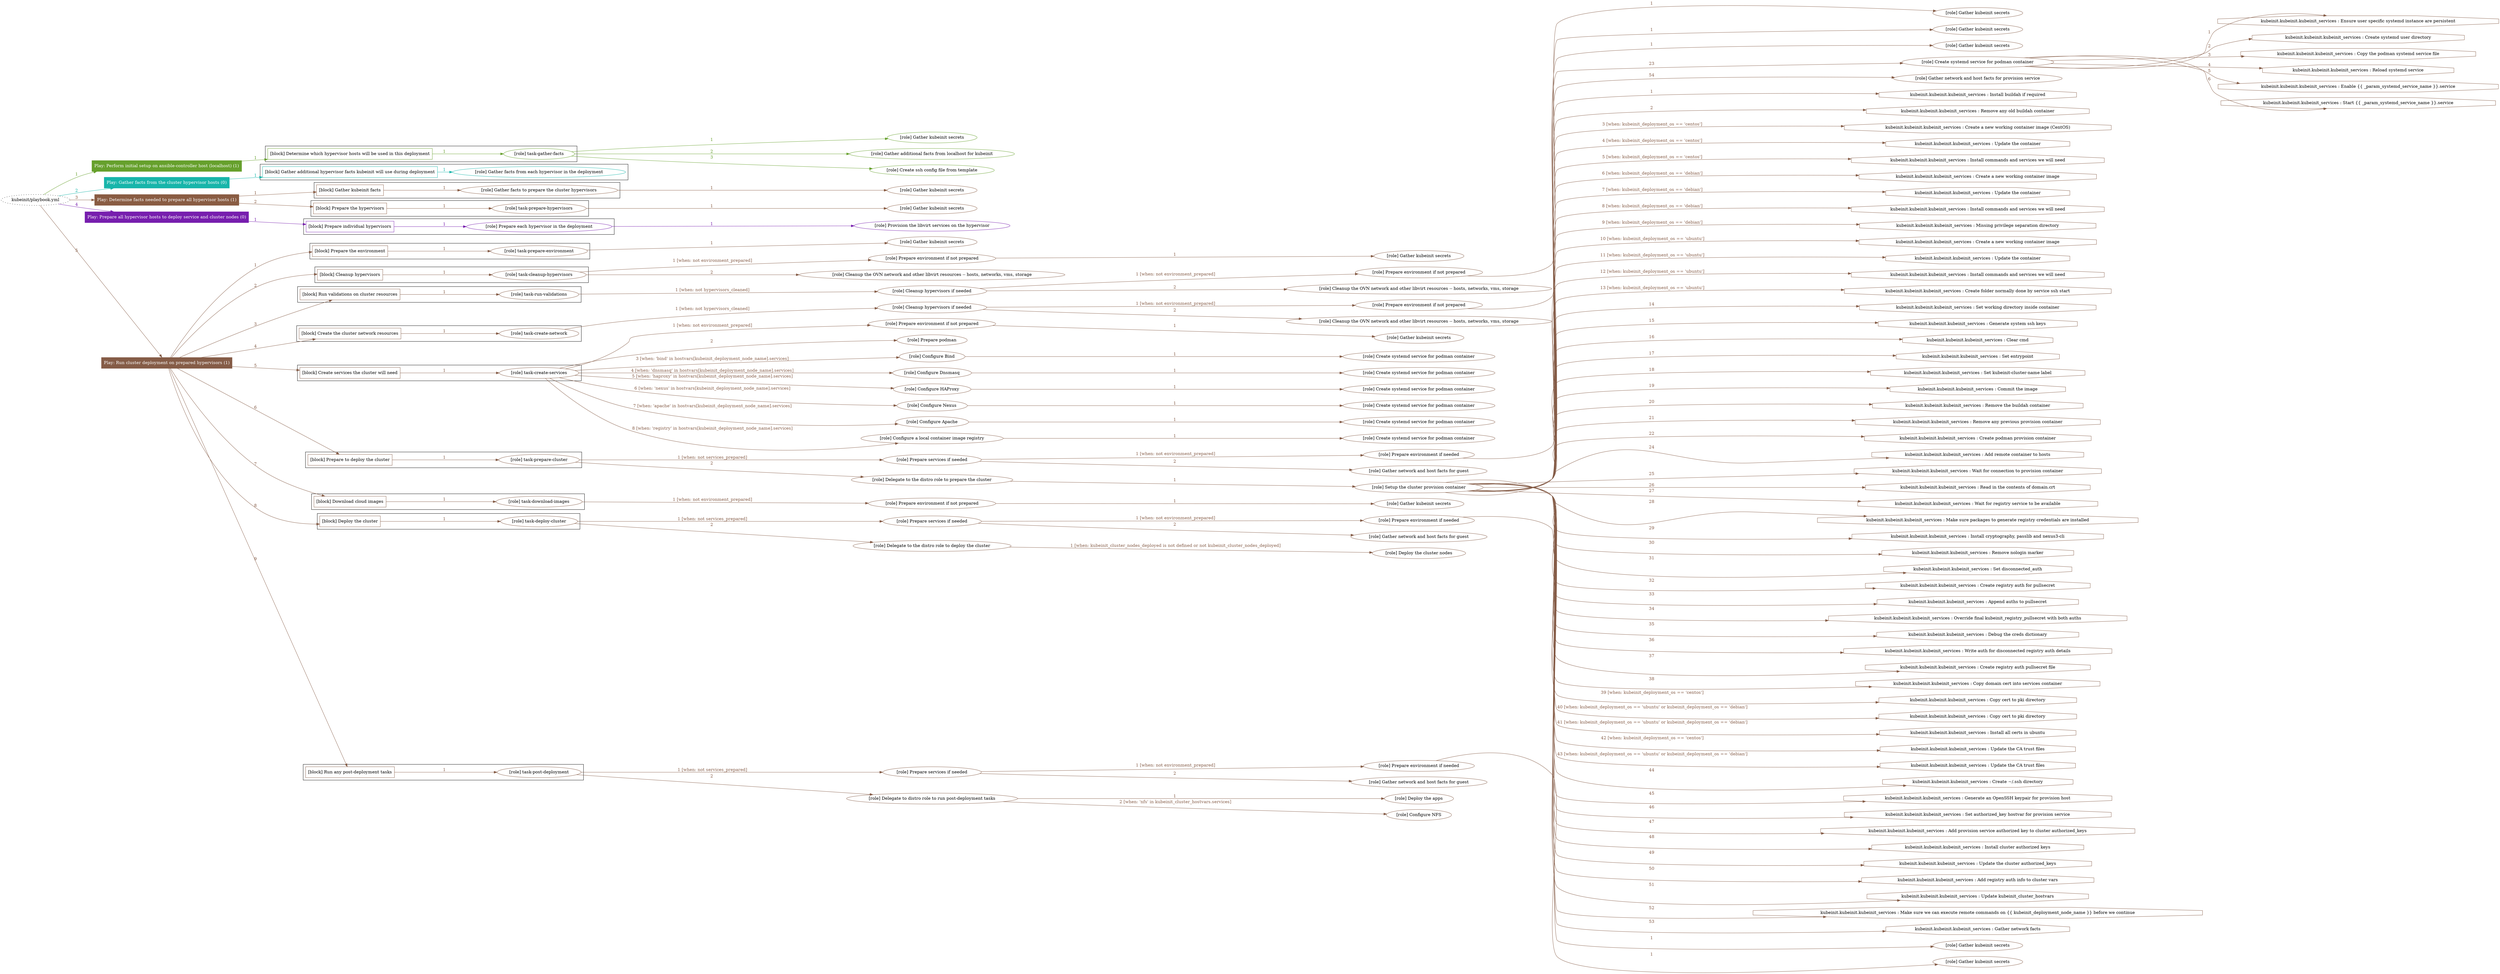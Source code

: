 digraph {
	graph [concentrate=true ordering=in rankdir=LR ratio=fill]
	edge [esep=5 sep=10]
	"kubeinit/playbook.yml" [URL="/home/runner/work/kubeinit/kubeinit/kubeinit/playbook.yml" id=playbook_11febb7d style=dotted]
	play_aa725193 [label="Play: Perform initial setup on ansible-controller host (localhost) (1)" URL="/home/runner/work/kubeinit/kubeinit/kubeinit/playbook.yml" color="#66a02c" fontcolor="#ffffff" id=play_aa725193 shape=box style=filled tooltip=localhost]
	"kubeinit/playbook.yml" -> play_aa725193 [label="1 " color="#66a02c" fontcolor="#66a02c" id=edge_8d56f24b labeltooltip="1 " tooltip="1 "]
	subgraph "Gather kubeinit secrets" {
		role_ceb4d017 [label="[role] Gather kubeinit secrets" URL="/home/runner/.ansible/collections/ansible_collections/kubeinit/kubeinit/roles/kubeinit_prepare/tasks/build_hypervisors_group.yml" color="#66a02c" id=role_ceb4d017 tooltip="Gather kubeinit secrets"]
	}
	subgraph "Gather additional facts from localhost for kubeinit" {
		role_aca66c5c [label="[role] Gather additional facts from localhost for kubeinit" URL="/home/runner/.ansible/collections/ansible_collections/kubeinit/kubeinit/roles/kubeinit_prepare/tasks/build_hypervisors_group.yml" color="#66a02c" id=role_aca66c5c tooltip="Gather additional facts from localhost for kubeinit"]
	}
	subgraph "Create ssh config file from template" {
		role_fd749002 [label="[role] Create ssh config file from template" URL="/home/runner/.ansible/collections/ansible_collections/kubeinit/kubeinit/roles/kubeinit_prepare/tasks/build_hypervisors_group.yml" color="#66a02c" id=role_fd749002 tooltip="Create ssh config file from template"]
	}
	subgraph "task-gather-facts" {
		role_defe4ade [label="[role] task-gather-facts" URL="/home/runner/work/kubeinit/kubeinit/kubeinit/playbook.yml" color="#66a02c" id=role_defe4ade tooltip="task-gather-facts"]
		role_defe4ade -> role_ceb4d017 [label="1 " color="#66a02c" fontcolor="#66a02c" id=edge_6f597dd0 labeltooltip="1 " tooltip="1 "]
		role_defe4ade -> role_aca66c5c [label="2 " color="#66a02c" fontcolor="#66a02c" id=edge_fadbb5f0 labeltooltip="2 " tooltip="2 "]
		role_defe4ade -> role_fd749002 [label="3 " color="#66a02c" fontcolor="#66a02c" id=edge_86162085 labeltooltip="3 " tooltip="3 "]
	}
	subgraph "Play: Perform initial setup on ansible-controller host (localhost) (1)" {
		play_aa725193 -> block_7ddb2b95 [label=1 color="#66a02c" fontcolor="#66a02c" id=edge_90b263f0 labeltooltip=1 tooltip=1]
		subgraph cluster_block_7ddb2b95 {
			block_7ddb2b95 [label="[block] Determine which hypervisor hosts will be used in this deployment" URL="/home/runner/work/kubeinit/kubeinit/kubeinit/playbook.yml" color="#66a02c" id=block_7ddb2b95 labeltooltip="Determine which hypervisor hosts will be used in this deployment" shape=box tooltip="Determine which hypervisor hosts will be used in this deployment"]
			block_7ddb2b95 -> role_defe4ade [label="1 " color="#66a02c" fontcolor="#66a02c" id=edge_2ae03091 labeltooltip="1 " tooltip="1 "]
		}
	}
	play_f6eb6109 [label="Play: Gather facts from the cluster hypervisor hosts (0)" URL="/home/runner/work/kubeinit/kubeinit/kubeinit/playbook.yml" color="#17b5aa" fontcolor="#ffffff" id=play_f6eb6109 shape=box style=filled tooltip="Play: Gather facts from the cluster hypervisor hosts (0)"]
	"kubeinit/playbook.yml" -> play_f6eb6109 [label="2 " color="#17b5aa" fontcolor="#17b5aa" id=edge_ff11fc40 labeltooltip="2 " tooltip="2 "]
	subgraph "Gather facts from each hypervisor in the deployment" {
		role_c75ab88a [label="[role] Gather facts from each hypervisor in the deployment" URL="/home/runner/work/kubeinit/kubeinit/kubeinit/playbook.yml" color="#17b5aa" id=role_c75ab88a tooltip="Gather facts from each hypervisor in the deployment"]
	}
	subgraph "Play: Gather facts from the cluster hypervisor hosts (0)" {
		play_f6eb6109 -> block_f2960364 [label=1 color="#17b5aa" fontcolor="#17b5aa" id=edge_488f4642 labeltooltip=1 tooltip=1]
		subgraph cluster_block_f2960364 {
			block_f2960364 [label="[block] Gather additional hypervisor facts kubeinit will use during deployment" URL="/home/runner/work/kubeinit/kubeinit/kubeinit/playbook.yml" color="#17b5aa" id=block_f2960364 labeltooltip="Gather additional hypervisor facts kubeinit will use during deployment" shape=box tooltip="Gather additional hypervisor facts kubeinit will use during deployment"]
			block_f2960364 -> role_c75ab88a [label="1 " color="#17b5aa" fontcolor="#17b5aa" id=edge_10e58d7e labeltooltip="1 " tooltip="1 "]
		}
	}
	play_06cade42 [label="Play: Determine facts needed to prepare all hypervisor hosts (1)" URL="/home/runner/work/kubeinit/kubeinit/kubeinit/playbook.yml" color="#895c43" fontcolor="#ffffff" id=play_06cade42 shape=box style=filled tooltip=localhost]
	"kubeinit/playbook.yml" -> play_06cade42 [label="3 " color="#895c43" fontcolor="#895c43" id=edge_326571d6 labeltooltip="3 " tooltip="3 "]
	subgraph "Gather kubeinit secrets" {
		role_64d1053d [label="[role] Gather kubeinit secrets" URL="/home/runner/.ansible/collections/ansible_collections/kubeinit/kubeinit/roles/kubeinit_prepare/tasks/gather_kubeinit_facts.yml" color="#895c43" id=role_64d1053d tooltip="Gather kubeinit secrets"]
	}
	subgraph "Gather facts to prepare the cluster hypervisors" {
		role_6c4d8fad [label="[role] Gather facts to prepare the cluster hypervisors" URL="/home/runner/work/kubeinit/kubeinit/kubeinit/playbook.yml" color="#895c43" id=role_6c4d8fad tooltip="Gather facts to prepare the cluster hypervisors"]
		role_6c4d8fad -> role_64d1053d [label="1 " color="#895c43" fontcolor="#895c43" id=edge_8010823d labeltooltip="1 " tooltip="1 "]
	}
	subgraph "Gather kubeinit secrets" {
		role_5bb01d8f [label="[role] Gather kubeinit secrets" URL="/home/runner/.ansible/collections/ansible_collections/kubeinit/kubeinit/roles/kubeinit_prepare/tasks/gather_kubeinit_facts.yml" color="#895c43" id=role_5bb01d8f tooltip="Gather kubeinit secrets"]
	}
	subgraph "task-prepare-hypervisors" {
		role_2b49e236 [label="[role] task-prepare-hypervisors" URL="/home/runner/work/kubeinit/kubeinit/kubeinit/playbook.yml" color="#895c43" id=role_2b49e236 tooltip="task-prepare-hypervisors"]
		role_2b49e236 -> role_5bb01d8f [label="1 " color="#895c43" fontcolor="#895c43" id=edge_20e2c0de labeltooltip="1 " tooltip="1 "]
	}
	subgraph "Play: Determine facts needed to prepare all hypervisor hosts (1)" {
		play_06cade42 -> block_e2948e61 [label=1 color="#895c43" fontcolor="#895c43" id=edge_327a3030 labeltooltip=1 tooltip=1]
		subgraph cluster_block_e2948e61 {
			block_e2948e61 [label="[block] Gather kubeinit facts" URL="/home/runner/work/kubeinit/kubeinit/kubeinit/playbook.yml" color="#895c43" id=block_e2948e61 labeltooltip="Gather kubeinit facts" shape=box tooltip="Gather kubeinit facts"]
			block_e2948e61 -> role_6c4d8fad [label="1 " color="#895c43" fontcolor="#895c43" id=edge_09e85155 labeltooltip="1 " tooltip="1 "]
		}
		play_06cade42 -> block_67b950f8 [label=2 color="#895c43" fontcolor="#895c43" id=edge_b1119e7d labeltooltip=2 tooltip=2]
		subgraph cluster_block_67b950f8 {
			block_67b950f8 [label="[block] Prepare the hypervisors" URL="/home/runner/work/kubeinit/kubeinit/kubeinit/playbook.yml" color="#895c43" id=block_67b950f8 labeltooltip="Prepare the hypervisors" shape=box tooltip="Prepare the hypervisors"]
			block_67b950f8 -> role_2b49e236 [label="1 " color="#895c43" fontcolor="#895c43" id=edge_0a2a5da6 labeltooltip="1 " tooltip="1 "]
		}
	}
	play_40dfb2fa [label="Play: Prepare all hypervisor hosts to deploy service and cluster nodes (0)" URL="/home/runner/work/kubeinit/kubeinit/kubeinit/playbook.yml" color="#771eae" fontcolor="#ffffff" id=play_40dfb2fa shape=box style=filled tooltip="Play: Prepare all hypervisor hosts to deploy service and cluster nodes (0)"]
	"kubeinit/playbook.yml" -> play_40dfb2fa [label="4 " color="#771eae" fontcolor="#771eae" id=edge_6b729d99 labeltooltip="4 " tooltip="4 "]
	subgraph "Provision the libvirt services on the hypervisor" {
		role_16a7462e [label="[role] Provision the libvirt services on the hypervisor" URL="/home/runner/.ansible/collections/ansible_collections/kubeinit/kubeinit/roles/kubeinit_prepare/tasks/prepare_hypervisor.yml" color="#771eae" id=role_16a7462e tooltip="Provision the libvirt services on the hypervisor"]
	}
	subgraph "Prepare each hypervisor in the deployment" {
		role_da0a8789 [label="[role] Prepare each hypervisor in the deployment" URL="/home/runner/work/kubeinit/kubeinit/kubeinit/playbook.yml" color="#771eae" id=role_da0a8789 tooltip="Prepare each hypervisor in the deployment"]
		role_da0a8789 -> role_16a7462e [label="1 " color="#771eae" fontcolor="#771eae" id=edge_0b3f576a labeltooltip="1 " tooltip="1 "]
	}
	subgraph "Play: Prepare all hypervisor hosts to deploy service and cluster nodes (0)" {
		play_40dfb2fa -> block_4e92df0f [label=1 color="#771eae" fontcolor="#771eae" id=edge_4e92fb2d labeltooltip=1 tooltip=1]
		subgraph cluster_block_4e92df0f {
			block_4e92df0f [label="[block] Prepare individual hypervisors" URL="/home/runner/work/kubeinit/kubeinit/kubeinit/playbook.yml" color="#771eae" id=block_4e92df0f labeltooltip="Prepare individual hypervisors" shape=box tooltip="Prepare individual hypervisors"]
			block_4e92df0f -> role_da0a8789 [label="1 " color="#771eae" fontcolor="#771eae" id=edge_260bb0e0 labeltooltip="1 " tooltip="1 "]
		}
	}
	play_ccffb95e [label="Play: Run cluster deployment on prepared hypervisors (1)" URL="/home/runner/work/kubeinit/kubeinit/kubeinit/playbook.yml" color="#855c47" fontcolor="#ffffff" id=play_ccffb95e shape=box style=filled tooltip=localhost]
	"kubeinit/playbook.yml" -> play_ccffb95e [label="5 " color="#855c47" fontcolor="#855c47" id=edge_a5888947 labeltooltip="5 " tooltip="5 "]
	subgraph "Gather kubeinit secrets" {
		role_975f3a72 [label="[role] Gather kubeinit secrets" URL="/home/runner/.ansible/collections/ansible_collections/kubeinit/kubeinit/roles/kubeinit_prepare/tasks/gather_kubeinit_facts.yml" color="#855c47" id=role_975f3a72 tooltip="Gather kubeinit secrets"]
	}
	subgraph "task-prepare-environment" {
		role_dbd1918d [label="[role] task-prepare-environment" URL="/home/runner/work/kubeinit/kubeinit/kubeinit/playbook.yml" color="#855c47" id=role_dbd1918d tooltip="task-prepare-environment"]
		role_dbd1918d -> role_975f3a72 [label="1 " color="#855c47" fontcolor="#855c47" id=edge_24c6f43a labeltooltip="1 " tooltip="1 "]
	}
	subgraph "Gather kubeinit secrets" {
		role_f1a76052 [label="[role] Gather kubeinit secrets" URL="/home/runner/.ansible/collections/ansible_collections/kubeinit/kubeinit/roles/kubeinit_prepare/tasks/gather_kubeinit_facts.yml" color="#855c47" id=role_f1a76052 tooltip="Gather kubeinit secrets"]
	}
	subgraph "Prepare environment if not prepared" {
		role_916ba22e [label="[role] Prepare environment if not prepared" URL="/home/runner/.ansible/collections/ansible_collections/kubeinit/kubeinit/roles/kubeinit_prepare/tasks/cleanup_hypervisors.yml" color="#855c47" id=role_916ba22e tooltip="Prepare environment if not prepared"]
		role_916ba22e -> role_f1a76052 [label="1 " color="#855c47" fontcolor="#855c47" id=edge_43a5ac2a labeltooltip="1 " tooltip="1 "]
	}
	subgraph "Cleanup the OVN network and other libvirt resources -- hosts, networks, vms, storage" {
		role_d5ea0f4f [label="[role] Cleanup the OVN network and other libvirt resources -- hosts, networks, vms, storage" URL="/home/runner/.ansible/collections/ansible_collections/kubeinit/kubeinit/roles/kubeinit_prepare/tasks/cleanup_hypervisors.yml" color="#855c47" id=role_d5ea0f4f tooltip="Cleanup the OVN network and other libvirt resources -- hosts, networks, vms, storage"]
	}
	subgraph "task-cleanup-hypervisors" {
		role_d3a28082 [label="[role] task-cleanup-hypervisors" URL="/home/runner/work/kubeinit/kubeinit/kubeinit/playbook.yml" color="#855c47" id=role_d3a28082 tooltip="task-cleanup-hypervisors"]
		role_d3a28082 -> role_916ba22e [label="1 [when: not environment_prepared]" color="#855c47" fontcolor="#855c47" id=edge_583ae1db labeltooltip="1 [when: not environment_prepared]" tooltip="1 [when: not environment_prepared]"]
		role_d3a28082 -> role_d5ea0f4f [label="2 " color="#855c47" fontcolor="#855c47" id=edge_4d7a5068 labeltooltip="2 " tooltip="2 "]
	}
	subgraph "Gather kubeinit secrets" {
		role_520a4bd1 [label="[role] Gather kubeinit secrets" URL="/home/runner/.ansible/collections/ansible_collections/kubeinit/kubeinit/roles/kubeinit_prepare/tasks/gather_kubeinit_facts.yml" color="#855c47" id=role_520a4bd1 tooltip="Gather kubeinit secrets"]
	}
	subgraph "Prepare environment if not prepared" {
		role_d3e324e0 [label="[role] Prepare environment if not prepared" URL="/home/runner/.ansible/collections/ansible_collections/kubeinit/kubeinit/roles/kubeinit_prepare/tasks/cleanup_hypervisors.yml" color="#855c47" id=role_d3e324e0 tooltip="Prepare environment if not prepared"]
		role_d3e324e0 -> role_520a4bd1 [label="1 " color="#855c47" fontcolor="#855c47" id=edge_5db20dac labeltooltip="1 " tooltip="1 "]
	}
	subgraph "Cleanup the OVN network and other libvirt resources -- hosts, networks, vms, storage" {
		role_67df54a2 [label="[role] Cleanup the OVN network and other libvirt resources -- hosts, networks, vms, storage" URL="/home/runner/.ansible/collections/ansible_collections/kubeinit/kubeinit/roles/kubeinit_prepare/tasks/cleanup_hypervisors.yml" color="#855c47" id=role_67df54a2 tooltip="Cleanup the OVN network and other libvirt resources -- hosts, networks, vms, storage"]
	}
	subgraph "Cleanup hypervisors if needed" {
		role_c41b5f71 [label="[role] Cleanup hypervisors if needed" URL="/home/runner/.ansible/collections/ansible_collections/kubeinit/kubeinit/roles/kubeinit_validations/tasks/main.yml" color="#855c47" id=role_c41b5f71 tooltip="Cleanup hypervisors if needed"]
		role_c41b5f71 -> role_d3e324e0 [label="1 [when: not environment_prepared]" color="#855c47" fontcolor="#855c47" id=edge_970d0978 labeltooltip="1 [when: not environment_prepared]" tooltip="1 [when: not environment_prepared]"]
		role_c41b5f71 -> role_67df54a2 [label="2 " color="#855c47" fontcolor="#855c47" id=edge_90c88955 labeltooltip="2 " tooltip="2 "]
	}
	subgraph "task-run-validations" {
		role_19d40acc [label="[role] task-run-validations" URL="/home/runner/work/kubeinit/kubeinit/kubeinit/playbook.yml" color="#855c47" id=role_19d40acc tooltip="task-run-validations"]
		role_19d40acc -> role_c41b5f71 [label="1 [when: not hypervisors_cleaned]" color="#855c47" fontcolor="#855c47" id=edge_8acbe64e labeltooltip="1 [when: not hypervisors_cleaned]" tooltip="1 [when: not hypervisors_cleaned]"]
	}
	subgraph "Gather kubeinit secrets" {
		role_5cea212b [label="[role] Gather kubeinit secrets" URL="/home/runner/.ansible/collections/ansible_collections/kubeinit/kubeinit/roles/kubeinit_prepare/tasks/gather_kubeinit_facts.yml" color="#855c47" id=role_5cea212b tooltip="Gather kubeinit secrets"]
	}
	subgraph "Prepare environment if not prepared" {
		role_18f4b84e [label="[role] Prepare environment if not prepared" URL="/home/runner/.ansible/collections/ansible_collections/kubeinit/kubeinit/roles/kubeinit_prepare/tasks/cleanup_hypervisors.yml" color="#855c47" id=role_18f4b84e tooltip="Prepare environment if not prepared"]
		role_18f4b84e -> role_5cea212b [label="1 " color="#855c47" fontcolor="#855c47" id=edge_4ce8458a labeltooltip="1 " tooltip="1 "]
	}
	subgraph "Cleanup the OVN network and other libvirt resources -- hosts, networks, vms, storage" {
		role_f9524bb5 [label="[role] Cleanup the OVN network and other libvirt resources -- hosts, networks, vms, storage" URL="/home/runner/.ansible/collections/ansible_collections/kubeinit/kubeinit/roles/kubeinit_prepare/tasks/cleanup_hypervisors.yml" color="#855c47" id=role_f9524bb5 tooltip="Cleanup the OVN network and other libvirt resources -- hosts, networks, vms, storage"]
	}
	subgraph "Cleanup hypervisors if needed" {
		role_0ac0c388 [label="[role] Cleanup hypervisors if needed" URL="/home/runner/.ansible/collections/ansible_collections/kubeinit/kubeinit/roles/kubeinit_libvirt/tasks/create_network.yml" color="#855c47" id=role_0ac0c388 tooltip="Cleanup hypervisors if needed"]
		role_0ac0c388 -> role_18f4b84e [label="1 [when: not environment_prepared]" color="#855c47" fontcolor="#855c47" id=edge_77da63f7 labeltooltip="1 [when: not environment_prepared]" tooltip="1 [when: not environment_prepared]"]
		role_0ac0c388 -> role_f9524bb5 [label="2 " color="#855c47" fontcolor="#855c47" id=edge_01239f91 labeltooltip="2 " tooltip="2 "]
	}
	subgraph "task-create-network" {
		role_5245d782 [label="[role] task-create-network" URL="/home/runner/work/kubeinit/kubeinit/kubeinit/playbook.yml" color="#855c47" id=role_5245d782 tooltip="task-create-network"]
		role_5245d782 -> role_0ac0c388 [label="1 [when: not hypervisors_cleaned]" color="#855c47" fontcolor="#855c47" id=edge_d197488d labeltooltip="1 [when: not hypervisors_cleaned]" tooltip="1 [when: not hypervisors_cleaned]"]
	}
	subgraph "Gather kubeinit secrets" {
		role_7d325512 [label="[role] Gather kubeinit secrets" URL="/home/runner/.ansible/collections/ansible_collections/kubeinit/kubeinit/roles/kubeinit_prepare/tasks/gather_kubeinit_facts.yml" color="#855c47" id=role_7d325512 tooltip="Gather kubeinit secrets"]
	}
	subgraph "Prepare environment if not prepared" {
		role_3ca088e7 [label="[role] Prepare environment if not prepared" URL="/home/runner/.ansible/collections/ansible_collections/kubeinit/kubeinit/roles/kubeinit_services/tasks/main.yml" color="#855c47" id=role_3ca088e7 tooltip="Prepare environment if not prepared"]
		role_3ca088e7 -> role_7d325512 [label="1 " color="#855c47" fontcolor="#855c47" id=edge_13a9b06f labeltooltip="1 " tooltip="1 "]
	}
	subgraph "Prepare podman" {
		role_a1e93c4f [label="[role] Prepare podman" URL="/home/runner/.ansible/collections/ansible_collections/kubeinit/kubeinit/roles/kubeinit_services/tasks/00_create_service_pod.yml" color="#855c47" id=role_a1e93c4f tooltip="Prepare podman"]
	}
	subgraph "Create systemd service for podman container" {
		role_f77675cc [label="[role] Create systemd service for podman container" URL="/home/runner/.ansible/collections/ansible_collections/kubeinit/kubeinit/roles/kubeinit_bind/tasks/main.yml" color="#855c47" id=role_f77675cc tooltip="Create systemd service for podman container"]
	}
	subgraph "Configure Bind" {
		role_966fe377 [label="[role] Configure Bind" URL="/home/runner/.ansible/collections/ansible_collections/kubeinit/kubeinit/roles/kubeinit_services/tasks/start_services_containers.yml" color="#855c47" id=role_966fe377 tooltip="Configure Bind"]
		role_966fe377 -> role_f77675cc [label="1 " color="#855c47" fontcolor="#855c47" id=edge_211b0e50 labeltooltip="1 " tooltip="1 "]
	}
	subgraph "Create systemd service for podman container" {
		role_3c5115da [label="[role] Create systemd service for podman container" URL="/home/runner/.ansible/collections/ansible_collections/kubeinit/kubeinit/roles/kubeinit_dnsmasq/tasks/main.yml" color="#855c47" id=role_3c5115da tooltip="Create systemd service for podman container"]
	}
	subgraph "Configure Dnsmasq" {
		role_f43b1fd4 [label="[role] Configure Dnsmasq" URL="/home/runner/.ansible/collections/ansible_collections/kubeinit/kubeinit/roles/kubeinit_services/tasks/start_services_containers.yml" color="#855c47" id=role_f43b1fd4 tooltip="Configure Dnsmasq"]
		role_f43b1fd4 -> role_3c5115da [label="1 " color="#855c47" fontcolor="#855c47" id=edge_b7d56771 labeltooltip="1 " tooltip="1 "]
	}
	subgraph "Create systemd service for podman container" {
		role_4cf2a9b3 [label="[role] Create systemd service for podman container" URL="/home/runner/.ansible/collections/ansible_collections/kubeinit/kubeinit/roles/kubeinit_haproxy/tasks/main.yml" color="#855c47" id=role_4cf2a9b3 tooltip="Create systemd service for podman container"]
	}
	subgraph "Configure HAProxy" {
		role_fd65a8fd [label="[role] Configure HAProxy" URL="/home/runner/.ansible/collections/ansible_collections/kubeinit/kubeinit/roles/kubeinit_services/tasks/start_services_containers.yml" color="#855c47" id=role_fd65a8fd tooltip="Configure HAProxy"]
		role_fd65a8fd -> role_4cf2a9b3 [label="1 " color="#855c47" fontcolor="#855c47" id=edge_33d20c53 labeltooltip="1 " tooltip="1 "]
	}
	subgraph "Create systemd service for podman container" {
		role_9bd18d50 [label="[role] Create systemd service for podman container" URL="/home/runner/.ansible/collections/ansible_collections/kubeinit/kubeinit/roles/kubeinit_nexus/tasks/main.yml" color="#855c47" id=role_9bd18d50 tooltip="Create systemd service for podman container"]
	}
	subgraph "Configure Nexus" {
		role_f167a84c [label="[role] Configure Nexus" URL="/home/runner/.ansible/collections/ansible_collections/kubeinit/kubeinit/roles/kubeinit_services/tasks/start_services_containers.yml" color="#855c47" id=role_f167a84c tooltip="Configure Nexus"]
		role_f167a84c -> role_9bd18d50 [label="1 " color="#855c47" fontcolor="#855c47" id=edge_483b1f59 labeltooltip="1 " tooltip="1 "]
	}
	subgraph "Create systemd service for podman container" {
		role_2e02e9e8 [label="[role] Create systemd service for podman container" URL="/home/runner/.ansible/collections/ansible_collections/kubeinit/kubeinit/roles/kubeinit_apache/tasks/main.yml" color="#855c47" id=role_2e02e9e8 tooltip="Create systemd service for podman container"]
	}
	subgraph "Configure Apache" {
		role_786555d3 [label="[role] Configure Apache" URL="/home/runner/.ansible/collections/ansible_collections/kubeinit/kubeinit/roles/kubeinit_services/tasks/start_services_containers.yml" color="#855c47" id=role_786555d3 tooltip="Configure Apache"]
		role_786555d3 -> role_2e02e9e8 [label="1 " color="#855c47" fontcolor="#855c47" id=edge_7527d720 labeltooltip="1 " tooltip="1 "]
	}
	subgraph "Create systemd service for podman container" {
		role_0acd0209 [label="[role] Create systemd service for podman container" URL="/home/runner/.ansible/collections/ansible_collections/kubeinit/kubeinit/roles/kubeinit_registry/tasks/main.yml" color="#855c47" id=role_0acd0209 tooltip="Create systemd service for podman container"]
	}
	subgraph "Configure a local container image registry" {
		role_81bb56fd [label="[role] Configure a local container image registry" URL="/home/runner/.ansible/collections/ansible_collections/kubeinit/kubeinit/roles/kubeinit_services/tasks/start_services_containers.yml" color="#855c47" id=role_81bb56fd tooltip="Configure a local container image registry"]
		role_81bb56fd -> role_0acd0209 [label="1 " color="#855c47" fontcolor="#855c47" id=edge_bb67c3cb labeltooltip="1 " tooltip="1 "]
	}
	subgraph "task-create-services" {
		role_3920b2c6 [label="[role] task-create-services" URL="/home/runner/work/kubeinit/kubeinit/kubeinit/playbook.yml" color="#855c47" id=role_3920b2c6 tooltip="task-create-services"]
		role_3920b2c6 -> role_3ca088e7 [label="1 [when: not environment_prepared]" color="#855c47" fontcolor="#855c47" id=edge_1e429235 labeltooltip="1 [when: not environment_prepared]" tooltip="1 [when: not environment_prepared]"]
		role_3920b2c6 -> role_a1e93c4f [label="2 " color="#855c47" fontcolor="#855c47" id=edge_05754900 labeltooltip="2 " tooltip="2 "]
		role_3920b2c6 -> role_966fe377 [label="3 [when: 'bind' in hostvars[kubeinit_deployment_node_name].services]" color="#855c47" fontcolor="#855c47" id=edge_a1fd804c labeltooltip="3 [when: 'bind' in hostvars[kubeinit_deployment_node_name].services]" tooltip="3 [when: 'bind' in hostvars[kubeinit_deployment_node_name].services]"]
		role_3920b2c6 -> role_f43b1fd4 [label="4 [when: 'dnsmasq' in hostvars[kubeinit_deployment_node_name].services]" color="#855c47" fontcolor="#855c47" id=edge_af85ec02 labeltooltip="4 [when: 'dnsmasq' in hostvars[kubeinit_deployment_node_name].services]" tooltip="4 [when: 'dnsmasq' in hostvars[kubeinit_deployment_node_name].services]"]
		role_3920b2c6 -> role_fd65a8fd [label="5 [when: 'haproxy' in hostvars[kubeinit_deployment_node_name].services]" color="#855c47" fontcolor="#855c47" id=edge_c77c2fe6 labeltooltip="5 [when: 'haproxy' in hostvars[kubeinit_deployment_node_name].services]" tooltip="5 [when: 'haproxy' in hostvars[kubeinit_deployment_node_name].services]"]
		role_3920b2c6 -> role_f167a84c [label="6 [when: 'nexus' in hostvars[kubeinit_deployment_node_name].services]" color="#855c47" fontcolor="#855c47" id=edge_ce968995 labeltooltip="6 [when: 'nexus' in hostvars[kubeinit_deployment_node_name].services]" tooltip="6 [when: 'nexus' in hostvars[kubeinit_deployment_node_name].services]"]
		role_3920b2c6 -> role_786555d3 [label="7 [when: 'apache' in hostvars[kubeinit_deployment_node_name].services]" color="#855c47" fontcolor="#855c47" id=edge_a93bd4e5 labeltooltip="7 [when: 'apache' in hostvars[kubeinit_deployment_node_name].services]" tooltip="7 [when: 'apache' in hostvars[kubeinit_deployment_node_name].services]"]
		role_3920b2c6 -> role_81bb56fd [label="8 [when: 'registry' in hostvars[kubeinit_deployment_node_name].services]" color="#855c47" fontcolor="#855c47" id=edge_96e3ac84 labeltooltip="8 [when: 'registry' in hostvars[kubeinit_deployment_node_name].services]" tooltip="8 [when: 'registry' in hostvars[kubeinit_deployment_node_name].services]"]
	}
	subgraph "Gather kubeinit secrets" {
		role_e7c7826f [label="[role] Gather kubeinit secrets" URL="/home/runner/.ansible/collections/ansible_collections/kubeinit/kubeinit/roles/kubeinit_prepare/tasks/gather_kubeinit_facts.yml" color="#855c47" id=role_e7c7826f tooltip="Gather kubeinit secrets"]
	}
	subgraph "Prepare environment if needed" {
		role_6663a01b [label="[role] Prepare environment if needed" URL="/home/runner/.ansible/collections/ansible_collections/kubeinit/kubeinit/roles/kubeinit_services/tasks/prepare_services.yml" color="#855c47" id=role_6663a01b tooltip="Prepare environment if needed"]
		role_6663a01b -> role_e7c7826f [label="1 " color="#855c47" fontcolor="#855c47" id=edge_1dc07720 labeltooltip="1 " tooltip="1 "]
	}
	subgraph "Gather network and host facts for guest" {
		role_9ba889eb [label="[role] Gather network and host facts for guest" URL="/home/runner/.ansible/collections/ansible_collections/kubeinit/kubeinit/roles/kubeinit_services/tasks/prepare_services.yml" color="#855c47" id=role_9ba889eb tooltip="Gather network and host facts for guest"]
	}
	subgraph "Prepare services if needed" {
		role_f7c2db86 [label="[role] Prepare services if needed" URL="/home/runner/.ansible/collections/ansible_collections/kubeinit/kubeinit/roles/kubeinit_prepare/tasks/prepare_cluster.yml" color="#855c47" id=role_f7c2db86 tooltip="Prepare services if needed"]
		role_f7c2db86 -> role_6663a01b [label="1 [when: not environment_prepared]" color="#855c47" fontcolor="#855c47" id=edge_a50a9fa6 labeltooltip="1 [when: not environment_prepared]" tooltip="1 [when: not environment_prepared]"]
		role_f7c2db86 -> role_9ba889eb [label="2 " color="#855c47" fontcolor="#855c47" id=edge_ea125422 labeltooltip="2 " tooltip="2 "]
	}
	subgraph "Create systemd service for podman container" {
		role_2512948b [label="[role] Create systemd service for podman container" URL="/home/runner/.ansible/collections/ansible_collections/kubeinit/kubeinit/roles/kubeinit_services/tasks/create_provision_container.yml" color="#855c47" id=role_2512948b tooltip="Create systemd service for podman container"]
		task_10839d63 [label="kubeinit.kubeinit.kubeinit_services : Ensure user specific systemd instance are persistent" URL="/home/runner/.ansible/collections/ansible_collections/kubeinit/kubeinit/roles/kubeinit_services/tasks/create_managed_service.yml" color="#855c47" id=task_10839d63 shape=octagon tooltip="kubeinit.kubeinit.kubeinit_services : Ensure user specific systemd instance are persistent"]
		role_2512948b -> task_10839d63 [label="1 " color="#855c47" fontcolor="#855c47" id=edge_09a5ec2f labeltooltip="1 " tooltip="1 "]
		task_a3e97dc9 [label="kubeinit.kubeinit.kubeinit_services : Create systemd user directory" URL="/home/runner/.ansible/collections/ansible_collections/kubeinit/kubeinit/roles/kubeinit_services/tasks/create_managed_service.yml" color="#855c47" id=task_a3e97dc9 shape=octagon tooltip="kubeinit.kubeinit.kubeinit_services : Create systemd user directory"]
		role_2512948b -> task_a3e97dc9 [label="2 " color="#855c47" fontcolor="#855c47" id=edge_6d894be7 labeltooltip="2 " tooltip="2 "]
		task_f09ecd61 [label="kubeinit.kubeinit.kubeinit_services : Copy the podman systemd service file" URL="/home/runner/.ansible/collections/ansible_collections/kubeinit/kubeinit/roles/kubeinit_services/tasks/create_managed_service.yml" color="#855c47" id=task_f09ecd61 shape=octagon tooltip="kubeinit.kubeinit.kubeinit_services : Copy the podman systemd service file"]
		role_2512948b -> task_f09ecd61 [label="3 " color="#855c47" fontcolor="#855c47" id=edge_57ffc3e4 labeltooltip="3 " tooltip="3 "]
		task_a2712a1a [label="kubeinit.kubeinit.kubeinit_services : Reload systemd service" URL="/home/runner/.ansible/collections/ansible_collections/kubeinit/kubeinit/roles/kubeinit_services/tasks/create_managed_service.yml" color="#855c47" id=task_a2712a1a shape=octagon tooltip="kubeinit.kubeinit.kubeinit_services : Reload systemd service"]
		role_2512948b -> task_a2712a1a [label="4 " color="#855c47" fontcolor="#855c47" id=edge_343d9775 labeltooltip="4 " tooltip="4 "]
		task_f687f79e [label="kubeinit.kubeinit.kubeinit_services : Enable {{ _param_systemd_service_name }}.service" URL="/home/runner/.ansible/collections/ansible_collections/kubeinit/kubeinit/roles/kubeinit_services/tasks/create_managed_service.yml" color="#855c47" id=task_f687f79e shape=octagon tooltip="kubeinit.kubeinit.kubeinit_services : Enable {{ _param_systemd_service_name }}.service"]
		role_2512948b -> task_f687f79e [label="5 " color="#855c47" fontcolor="#855c47" id=edge_de70e7e7 labeltooltip="5 " tooltip="5 "]
		task_366df054 [label="kubeinit.kubeinit.kubeinit_services : Start {{ _param_systemd_service_name }}.service" URL="/home/runner/.ansible/collections/ansible_collections/kubeinit/kubeinit/roles/kubeinit_services/tasks/create_managed_service.yml" color="#855c47" id=task_366df054 shape=octagon tooltip="kubeinit.kubeinit.kubeinit_services : Start {{ _param_systemd_service_name }}.service"]
		role_2512948b -> task_366df054 [label="6 " color="#855c47" fontcolor="#855c47" id=edge_8df739bf labeltooltip="6 " tooltip="6 "]
	}
	subgraph "Gather network and host facts for provision service" {
		role_f319ef49 [label="[role] Gather network and host facts for provision service" URL="/home/runner/.ansible/collections/ansible_collections/kubeinit/kubeinit/roles/kubeinit_services/tasks/create_provision_container.yml" color="#855c47" id=role_f319ef49 tooltip="Gather network and host facts for provision service"]
	}
	subgraph "Setup the cluster provision container" {
		role_1f833203 [label="[role] Setup the cluster provision container" URL="/home/runner/.ansible/collections/ansible_collections/kubeinit/kubeinit/roles/kubeinit_cdk/tasks/prepare_cluster.yml" color="#855c47" id=role_1f833203 tooltip="Setup the cluster provision container"]
		task_c16643a8 [label="kubeinit.kubeinit.kubeinit_services : Install buildah if required" URL="/home/runner/.ansible/collections/ansible_collections/kubeinit/kubeinit/roles/kubeinit_services/tasks/create_provision_container.yml" color="#855c47" id=task_c16643a8 shape=octagon tooltip="kubeinit.kubeinit.kubeinit_services : Install buildah if required"]
		role_1f833203 -> task_c16643a8 [label="1 " color="#855c47" fontcolor="#855c47" id=edge_a5ebfa6c labeltooltip="1 " tooltip="1 "]
		task_4914843c [label="kubeinit.kubeinit.kubeinit_services : Remove any old buildah container" URL="/home/runner/.ansible/collections/ansible_collections/kubeinit/kubeinit/roles/kubeinit_services/tasks/create_provision_container.yml" color="#855c47" id=task_4914843c shape=octagon tooltip="kubeinit.kubeinit.kubeinit_services : Remove any old buildah container"]
		role_1f833203 -> task_4914843c [label="2 " color="#855c47" fontcolor="#855c47" id=edge_05ff741a labeltooltip="2 " tooltip="2 "]
		task_d29a4a1d [label="kubeinit.kubeinit.kubeinit_services : Create a new working container image (CentOS)" URL="/home/runner/.ansible/collections/ansible_collections/kubeinit/kubeinit/roles/kubeinit_services/tasks/create_provision_container.yml" color="#855c47" id=task_d29a4a1d shape=octagon tooltip="kubeinit.kubeinit.kubeinit_services : Create a new working container image (CentOS)"]
		role_1f833203 -> task_d29a4a1d [label="3 [when: kubeinit_deployment_os == 'centos']" color="#855c47" fontcolor="#855c47" id=edge_a5a7b30f labeltooltip="3 [when: kubeinit_deployment_os == 'centos']" tooltip="3 [when: kubeinit_deployment_os == 'centos']"]
		task_b1c690c9 [label="kubeinit.kubeinit.kubeinit_services : Update the container" URL="/home/runner/.ansible/collections/ansible_collections/kubeinit/kubeinit/roles/kubeinit_services/tasks/create_provision_container.yml" color="#855c47" id=task_b1c690c9 shape=octagon tooltip="kubeinit.kubeinit.kubeinit_services : Update the container"]
		role_1f833203 -> task_b1c690c9 [label="4 [when: kubeinit_deployment_os == 'centos']" color="#855c47" fontcolor="#855c47" id=edge_e7ac1592 labeltooltip="4 [when: kubeinit_deployment_os == 'centos']" tooltip="4 [when: kubeinit_deployment_os == 'centos']"]
		task_0fd0f866 [label="kubeinit.kubeinit.kubeinit_services : Install commands and services we will need" URL="/home/runner/.ansible/collections/ansible_collections/kubeinit/kubeinit/roles/kubeinit_services/tasks/create_provision_container.yml" color="#855c47" id=task_0fd0f866 shape=octagon tooltip="kubeinit.kubeinit.kubeinit_services : Install commands and services we will need"]
		role_1f833203 -> task_0fd0f866 [label="5 [when: kubeinit_deployment_os == 'centos']" color="#855c47" fontcolor="#855c47" id=edge_94b8ae6a labeltooltip="5 [when: kubeinit_deployment_os == 'centos']" tooltip="5 [when: kubeinit_deployment_os == 'centos']"]
		task_8376feb7 [label="kubeinit.kubeinit.kubeinit_services : Create a new working container image" URL="/home/runner/.ansible/collections/ansible_collections/kubeinit/kubeinit/roles/kubeinit_services/tasks/create_provision_container.yml" color="#855c47" id=task_8376feb7 shape=octagon tooltip="kubeinit.kubeinit.kubeinit_services : Create a new working container image"]
		role_1f833203 -> task_8376feb7 [label="6 [when: kubeinit_deployment_os == 'debian']" color="#855c47" fontcolor="#855c47" id=edge_13f338a1 labeltooltip="6 [when: kubeinit_deployment_os == 'debian']" tooltip="6 [when: kubeinit_deployment_os == 'debian']"]
		task_eb50a442 [label="kubeinit.kubeinit.kubeinit_services : Update the container" URL="/home/runner/.ansible/collections/ansible_collections/kubeinit/kubeinit/roles/kubeinit_services/tasks/create_provision_container.yml" color="#855c47" id=task_eb50a442 shape=octagon tooltip="kubeinit.kubeinit.kubeinit_services : Update the container"]
		role_1f833203 -> task_eb50a442 [label="7 [when: kubeinit_deployment_os == 'debian']" color="#855c47" fontcolor="#855c47" id=edge_a36be749 labeltooltip="7 [when: kubeinit_deployment_os == 'debian']" tooltip="7 [when: kubeinit_deployment_os == 'debian']"]
		task_1bf1fcd8 [label="kubeinit.kubeinit.kubeinit_services : Install commands and services we will need" URL="/home/runner/.ansible/collections/ansible_collections/kubeinit/kubeinit/roles/kubeinit_services/tasks/create_provision_container.yml" color="#855c47" id=task_1bf1fcd8 shape=octagon tooltip="kubeinit.kubeinit.kubeinit_services : Install commands and services we will need"]
		role_1f833203 -> task_1bf1fcd8 [label="8 [when: kubeinit_deployment_os == 'debian']" color="#855c47" fontcolor="#855c47" id=edge_f5860761 labeltooltip="8 [when: kubeinit_deployment_os == 'debian']" tooltip="8 [when: kubeinit_deployment_os == 'debian']"]
		task_3fe2535c [label="kubeinit.kubeinit.kubeinit_services : Missing privilege separation directory" URL="/home/runner/.ansible/collections/ansible_collections/kubeinit/kubeinit/roles/kubeinit_services/tasks/create_provision_container.yml" color="#855c47" id=task_3fe2535c shape=octagon tooltip="kubeinit.kubeinit.kubeinit_services : Missing privilege separation directory"]
		role_1f833203 -> task_3fe2535c [label="9 [when: kubeinit_deployment_os == 'debian']" color="#855c47" fontcolor="#855c47" id=edge_fdf902ce labeltooltip="9 [when: kubeinit_deployment_os == 'debian']" tooltip="9 [when: kubeinit_deployment_os == 'debian']"]
		task_22599d14 [label="kubeinit.kubeinit.kubeinit_services : Create a new working container image" URL="/home/runner/.ansible/collections/ansible_collections/kubeinit/kubeinit/roles/kubeinit_services/tasks/create_provision_container.yml" color="#855c47" id=task_22599d14 shape=octagon tooltip="kubeinit.kubeinit.kubeinit_services : Create a new working container image"]
		role_1f833203 -> task_22599d14 [label="10 [when: kubeinit_deployment_os == 'ubuntu']" color="#855c47" fontcolor="#855c47" id=edge_b4d23c37 labeltooltip="10 [when: kubeinit_deployment_os == 'ubuntu']" tooltip="10 [when: kubeinit_deployment_os == 'ubuntu']"]
		task_a899e3bb [label="kubeinit.kubeinit.kubeinit_services : Update the container" URL="/home/runner/.ansible/collections/ansible_collections/kubeinit/kubeinit/roles/kubeinit_services/tasks/create_provision_container.yml" color="#855c47" id=task_a899e3bb shape=octagon tooltip="kubeinit.kubeinit.kubeinit_services : Update the container"]
		role_1f833203 -> task_a899e3bb [label="11 [when: kubeinit_deployment_os == 'ubuntu']" color="#855c47" fontcolor="#855c47" id=edge_4949d11b labeltooltip="11 [when: kubeinit_deployment_os == 'ubuntu']" tooltip="11 [when: kubeinit_deployment_os == 'ubuntu']"]
		task_41aaf7be [label="kubeinit.kubeinit.kubeinit_services : Install commands and services we will need" URL="/home/runner/.ansible/collections/ansible_collections/kubeinit/kubeinit/roles/kubeinit_services/tasks/create_provision_container.yml" color="#855c47" id=task_41aaf7be shape=octagon tooltip="kubeinit.kubeinit.kubeinit_services : Install commands and services we will need"]
		role_1f833203 -> task_41aaf7be [label="12 [when: kubeinit_deployment_os == 'ubuntu']" color="#855c47" fontcolor="#855c47" id=edge_81f70b16 labeltooltip="12 [when: kubeinit_deployment_os == 'ubuntu']" tooltip="12 [when: kubeinit_deployment_os == 'ubuntu']"]
		task_e2580db6 [label="kubeinit.kubeinit.kubeinit_services : Create folder normally done by service ssh start" URL="/home/runner/.ansible/collections/ansible_collections/kubeinit/kubeinit/roles/kubeinit_services/tasks/create_provision_container.yml" color="#855c47" id=task_e2580db6 shape=octagon tooltip="kubeinit.kubeinit.kubeinit_services : Create folder normally done by service ssh start"]
		role_1f833203 -> task_e2580db6 [label="13 [when: kubeinit_deployment_os == 'ubuntu']" color="#855c47" fontcolor="#855c47" id=edge_3535ac7e labeltooltip="13 [when: kubeinit_deployment_os == 'ubuntu']" tooltip="13 [when: kubeinit_deployment_os == 'ubuntu']"]
		task_a64412c6 [label="kubeinit.kubeinit.kubeinit_services : Set working directory inside container" URL="/home/runner/.ansible/collections/ansible_collections/kubeinit/kubeinit/roles/kubeinit_services/tasks/create_provision_container.yml" color="#855c47" id=task_a64412c6 shape=octagon tooltip="kubeinit.kubeinit.kubeinit_services : Set working directory inside container"]
		role_1f833203 -> task_a64412c6 [label="14 " color="#855c47" fontcolor="#855c47" id=edge_11793910 labeltooltip="14 " tooltip="14 "]
		task_b1a5e255 [label="kubeinit.kubeinit.kubeinit_services : Generate system ssh keys" URL="/home/runner/.ansible/collections/ansible_collections/kubeinit/kubeinit/roles/kubeinit_services/tasks/create_provision_container.yml" color="#855c47" id=task_b1a5e255 shape=octagon tooltip="kubeinit.kubeinit.kubeinit_services : Generate system ssh keys"]
		role_1f833203 -> task_b1a5e255 [label="15 " color="#855c47" fontcolor="#855c47" id=edge_6e034371 labeltooltip="15 " tooltip="15 "]
		task_7f44ac7e [label="kubeinit.kubeinit.kubeinit_services : Clear cmd" URL="/home/runner/.ansible/collections/ansible_collections/kubeinit/kubeinit/roles/kubeinit_services/tasks/create_provision_container.yml" color="#855c47" id=task_7f44ac7e shape=octagon tooltip="kubeinit.kubeinit.kubeinit_services : Clear cmd"]
		role_1f833203 -> task_7f44ac7e [label="16 " color="#855c47" fontcolor="#855c47" id=edge_a4a47b6e labeltooltip="16 " tooltip="16 "]
		task_0aea8fd7 [label="kubeinit.kubeinit.kubeinit_services : Set entrypoint" URL="/home/runner/.ansible/collections/ansible_collections/kubeinit/kubeinit/roles/kubeinit_services/tasks/create_provision_container.yml" color="#855c47" id=task_0aea8fd7 shape=octagon tooltip="kubeinit.kubeinit.kubeinit_services : Set entrypoint"]
		role_1f833203 -> task_0aea8fd7 [label="17 " color="#855c47" fontcolor="#855c47" id=edge_9e60aab1 labeltooltip="17 " tooltip="17 "]
		task_5dbac3af [label="kubeinit.kubeinit.kubeinit_services : Set kubeinit-cluster-name label" URL="/home/runner/.ansible/collections/ansible_collections/kubeinit/kubeinit/roles/kubeinit_services/tasks/create_provision_container.yml" color="#855c47" id=task_5dbac3af shape=octagon tooltip="kubeinit.kubeinit.kubeinit_services : Set kubeinit-cluster-name label"]
		role_1f833203 -> task_5dbac3af [label="18 " color="#855c47" fontcolor="#855c47" id=edge_1f5a4431 labeltooltip="18 " tooltip="18 "]
		task_aee0a470 [label="kubeinit.kubeinit.kubeinit_services : Commit the image" URL="/home/runner/.ansible/collections/ansible_collections/kubeinit/kubeinit/roles/kubeinit_services/tasks/create_provision_container.yml" color="#855c47" id=task_aee0a470 shape=octagon tooltip="kubeinit.kubeinit.kubeinit_services : Commit the image"]
		role_1f833203 -> task_aee0a470 [label="19 " color="#855c47" fontcolor="#855c47" id=edge_7f5f429c labeltooltip="19 " tooltip="19 "]
		task_a5fc0a5b [label="kubeinit.kubeinit.kubeinit_services : Remove the buildah container" URL="/home/runner/.ansible/collections/ansible_collections/kubeinit/kubeinit/roles/kubeinit_services/tasks/create_provision_container.yml" color="#855c47" id=task_a5fc0a5b shape=octagon tooltip="kubeinit.kubeinit.kubeinit_services : Remove the buildah container"]
		role_1f833203 -> task_a5fc0a5b [label="20 " color="#855c47" fontcolor="#855c47" id=edge_2ea88889 labeltooltip="20 " tooltip="20 "]
		task_9d5a6484 [label="kubeinit.kubeinit.kubeinit_services : Remove any previous provision container" URL="/home/runner/.ansible/collections/ansible_collections/kubeinit/kubeinit/roles/kubeinit_services/tasks/create_provision_container.yml" color="#855c47" id=task_9d5a6484 shape=octagon tooltip="kubeinit.kubeinit.kubeinit_services : Remove any previous provision container"]
		role_1f833203 -> task_9d5a6484 [label="21 " color="#855c47" fontcolor="#855c47" id=edge_940464b3 labeltooltip="21 " tooltip="21 "]
		task_7a5a6302 [label="kubeinit.kubeinit.kubeinit_services : Create podman provision container" URL="/home/runner/.ansible/collections/ansible_collections/kubeinit/kubeinit/roles/kubeinit_services/tasks/create_provision_container.yml" color="#855c47" id=task_7a5a6302 shape=octagon tooltip="kubeinit.kubeinit.kubeinit_services : Create podman provision container"]
		role_1f833203 -> task_7a5a6302 [label="22 " color="#855c47" fontcolor="#855c47" id=edge_7877d4f1 labeltooltip="22 " tooltip="22 "]
		role_1f833203 -> role_2512948b [label="23 " color="#855c47" fontcolor="#855c47" id=edge_af52fab8 labeltooltip="23 " tooltip="23 "]
		task_1ba6d1fb [label="kubeinit.kubeinit.kubeinit_services : Add remote container to hosts" URL="/home/runner/.ansible/collections/ansible_collections/kubeinit/kubeinit/roles/kubeinit_services/tasks/create_provision_container.yml" color="#855c47" id=task_1ba6d1fb shape=octagon tooltip="kubeinit.kubeinit.kubeinit_services : Add remote container to hosts"]
		role_1f833203 -> task_1ba6d1fb [label="24 " color="#855c47" fontcolor="#855c47" id=edge_90953930 labeltooltip="24 " tooltip="24 "]
		task_4606eaa3 [label="kubeinit.kubeinit.kubeinit_services : Wait for connection to provision container" URL="/home/runner/.ansible/collections/ansible_collections/kubeinit/kubeinit/roles/kubeinit_services/tasks/create_provision_container.yml" color="#855c47" id=task_4606eaa3 shape=octagon tooltip="kubeinit.kubeinit.kubeinit_services : Wait for connection to provision container"]
		role_1f833203 -> task_4606eaa3 [label="25 " color="#855c47" fontcolor="#855c47" id=edge_1d88cef4 labeltooltip="25 " tooltip="25 "]
		task_4b768e6c [label="kubeinit.kubeinit.kubeinit_services : Read in the contents of domain.crt" URL="/home/runner/.ansible/collections/ansible_collections/kubeinit/kubeinit/roles/kubeinit_services/tasks/create_provision_container.yml" color="#855c47" id=task_4b768e6c shape=octagon tooltip="kubeinit.kubeinit.kubeinit_services : Read in the contents of domain.crt"]
		role_1f833203 -> task_4b768e6c [label="26 " color="#855c47" fontcolor="#855c47" id=edge_e69f7a01 labeltooltip="26 " tooltip="26 "]
		task_ed62f3d7 [label="kubeinit.kubeinit.kubeinit_services : Wait for registry service to be available" URL="/home/runner/.ansible/collections/ansible_collections/kubeinit/kubeinit/roles/kubeinit_services/tasks/create_provision_container.yml" color="#855c47" id=task_ed62f3d7 shape=octagon tooltip="kubeinit.kubeinit.kubeinit_services : Wait for registry service to be available"]
		role_1f833203 -> task_ed62f3d7 [label="27 " color="#855c47" fontcolor="#855c47" id=edge_7a6c2704 labeltooltip="27 " tooltip="27 "]
		task_64db97c0 [label="kubeinit.kubeinit.kubeinit_services : Make sure packages to generate registry credentials are installed" URL="/home/runner/.ansible/collections/ansible_collections/kubeinit/kubeinit/roles/kubeinit_services/tasks/create_provision_container.yml" color="#855c47" id=task_64db97c0 shape=octagon tooltip="kubeinit.kubeinit.kubeinit_services : Make sure packages to generate registry credentials are installed"]
		role_1f833203 -> task_64db97c0 [label="28 " color="#855c47" fontcolor="#855c47" id=edge_be99156c labeltooltip="28 " tooltip="28 "]
		task_d0e6c4d3 [label="kubeinit.kubeinit.kubeinit_services : Install cryptography, passlib and nexus3-cli" URL="/home/runner/.ansible/collections/ansible_collections/kubeinit/kubeinit/roles/kubeinit_services/tasks/create_provision_container.yml" color="#855c47" id=task_d0e6c4d3 shape=octagon tooltip="kubeinit.kubeinit.kubeinit_services : Install cryptography, passlib and nexus3-cli"]
		role_1f833203 -> task_d0e6c4d3 [label="29 " color="#855c47" fontcolor="#855c47" id=edge_218b0d4b labeltooltip="29 " tooltip="29 "]
		task_8c7c78b6 [label="kubeinit.kubeinit.kubeinit_services : Remove nologin marker" URL="/home/runner/.ansible/collections/ansible_collections/kubeinit/kubeinit/roles/kubeinit_services/tasks/create_provision_container.yml" color="#855c47" id=task_8c7c78b6 shape=octagon tooltip="kubeinit.kubeinit.kubeinit_services : Remove nologin marker"]
		role_1f833203 -> task_8c7c78b6 [label="30 " color="#855c47" fontcolor="#855c47" id=edge_a33d9176 labeltooltip="30 " tooltip="30 "]
		task_f74ff9a4 [label="kubeinit.kubeinit.kubeinit_services : Set disconnected_auth" URL="/home/runner/.ansible/collections/ansible_collections/kubeinit/kubeinit/roles/kubeinit_services/tasks/create_provision_container.yml" color="#855c47" id=task_f74ff9a4 shape=octagon tooltip="kubeinit.kubeinit.kubeinit_services : Set disconnected_auth"]
		role_1f833203 -> task_f74ff9a4 [label="31 " color="#855c47" fontcolor="#855c47" id=edge_be64b706 labeltooltip="31 " tooltip="31 "]
		task_0b7722ba [label="kubeinit.kubeinit.kubeinit_services : Create registry auth for pullsecret" URL="/home/runner/.ansible/collections/ansible_collections/kubeinit/kubeinit/roles/kubeinit_services/tasks/create_provision_container.yml" color="#855c47" id=task_0b7722ba shape=octagon tooltip="kubeinit.kubeinit.kubeinit_services : Create registry auth for pullsecret"]
		role_1f833203 -> task_0b7722ba [label="32 " color="#855c47" fontcolor="#855c47" id=edge_4f2c8bde labeltooltip="32 " tooltip="32 "]
		task_8b3ee04c [label="kubeinit.kubeinit.kubeinit_services : Append auths to pullsecret" URL="/home/runner/.ansible/collections/ansible_collections/kubeinit/kubeinit/roles/kubeinit_services/tasks/create_provision_container.yml" color="#855c47" id=task_8b3ee04c shape=octagon tooltip="kubeinit.kubeinit.kubeinit_services : Append auths to pullsecret"]
		role_1f833203 -> task_8b3ee04c [label="33 " color="#855c47" fontcolor="#855c47" id=edge_9bc4f6e6 labeltooltip="33 " tooltip="33 "]
		task_404c2402 [label="kubeinit.kubeinit.kubeinit_services : Override final kubeinit_registry_pullsecret with both auths" URL="/home/runner/.ansible/collections/ansible_collections/kubeinit/kubeinit/roles/kubeinit_services/tasks/create_provision_container.yml" color="#855c47" id=task_404c2402 shape=octagon tooltip="kubeinit.kubeinit.kubeinit_services : Override final kubeinit_registry_pullsecret with both auths"]
		role_1f833203 -> task_404c2402 [label="34 " color="#855c47" fontcolor="#855c47" id=edge_e5fb3097 labeltooltip="34 " tooltip="34 "]
		task_5471762d [label="kubeinit.kubeinit.kubeinit_services : Debug the creds dictionary" URL="/home/runner/.ansible/collections/ansible_collections/kubeinit/kubeinit/roles/kubeinit_services/tasks/create_provision_container.yml" color="#855c47" id=task_5471762d shape=octagon tooltip="kubeinit.kubeinit.kubeinit_services : Debug the creds dictionary"]
		role_1f833203 -> task_5471762d [label="35 " color="#855c47" fontcolor="#855c47" id=edge_cbd800cd labeltooltip="35 " tooltip="35 "]
		task_4fdc913e [label="kubeinit.kubeinit.kubeinit_services : Write auth for disconnected registry auth details" URL="/home/runner/.ansible/collections/ansible_collections/kubeinit/kubeinit/roles/kubeinit_services/tasks/create_provision_container.yml" color="#855c47" id=task_4fdc913e shape=octagon tooltip="kubeinit.kubeinit.kubeinit_services : Write auth for disconnected registry auth details"]
		role_1f833203 -> task_4fdc913e [label="36 " color="#855c47" fontcolor="#855c47" id=edge_dec0e8c0 labeltooltip="36 " tooltip="36 "]
		task_b3c513f1 [label="kubeinit.kubeinit.kubeinit_services : Create registry auth pullsecret file" URL="/home/runner/.ansible/collections/ansible_collections/kubeinit/kubeinit/roles/kubeinit_services/tasks/create_provision_container.yml" color="#855c47" id=task_b3c513f1 shape=octagon tooltip="kubeinit.kubeinit.kubeinit_services : Create registry auth pullsecret file"]
		role_1f833203 -> task_b3c513f1 [label="37 " color="#855c47" fontcolor="#855c47" id=edge_102bd80e labeltooltip="37 " tooltip="37 "]
		task_2cfd074f [label="kubeinit.kubeinit.kubeinit_services : Copy domain cert into services container" URL="/home/runner/.ansible/collections/ansible_collections/kubeinit/kubeinit/roles/kubeinit_services/tasks/create_provision_container.yml" color="#855c47" id=task_2cfd074f shape=octagon tooltip="kubeinit.kubeinit.kubeinit_services : Copy domain cert into services container"]
		role_1f833203 -> task_2cfd074f [label="38 " color="#855c47" fontcolor="#855c47" id=edge_82b258be labeltooltip="38 " tooltip="38 "]
		task_98f1dbdb [label="kubeinit.kubeinit.kubeinit_services : Copy cert to pki directory" URL="/home/runner/.ansible/collections/ansible_collections/kubeinit/kubeinit/roles/kubeinit_services/tasks/create_provision_container.yml" color="#855c47" id=task_98f1dbdb shape=octagon tooltip="kubeinit.kubeinit.kubeinit_services : Copy cert to pki directory"]
		role_1f833203 -> task_98f1dbdb [label="39 [when: kubeinit_deployment_os == 'centos']" color="#855c47" fontcolor="#855c47" id=edge_29ab206c labeltooltip="39 [when: kubeinit_deployment_os == 'centos']" tooltip="39 [when: kubeinit_deployment_os == 'centos']"]
		task_62f9fba1 [label="kubeinit.kubeinit.kubeinit_services : Copy cert to pki directory" URL="/home/runner/.ansible/collections/ansible_collections/kubeinit/kubeinit/roles/kubeinit_services/tasks/create_provision_container.yml" color="#855c47" id=task_62f9fba1 shape=octagon tooltip="kubeinit.kubeinit.kubeinit_services : Copy cert to pki directory"]
		role_1f833203 -> task_62f9fba1 [label="40 [when: kubeinit_deployment_os == 'ubuntu' or kubeinit_deployment_os == 'debian']" color="#855c47" fontcolor="#855c47" id=edge_5c265365 labeltooltip="40 [when: kubeinit_deployment_os == 'ubuntu' or kubeinit_deployment_os == 'debian']" tooltip="40 [when: kubeinit_deployment_os == 'ubuntu' or kubeinit_deployment_os == 'debian']"]
		task_0271dcf2 [label="kubeinit.kubeinit.kubeinit_services : Install all certs in ubuntu" URL="/home/runner/.ansible/collections/ansible_collections/kubeinit/kubeinit/roles/kubeinit_services/tasks/create_provision_container.yml" color="#855c47" id=task_0271dcf2 shape=octagon tooltip="kubeinit.kubeinit.kubeinit_services : Install all certs in ubuntu"]
		role_1f833203 -> task_0271dcf2 [label="41 [when: kubeinit_deployment_os == 'ubuntu' or kubeinit_deployment_os == 'debian']" color="#855c47" fontcolor="#855c47" id=edge_c0cd0c6c labeltooltip="41 [when: kubeinit_deployment_os == 'ubuntu' or kubeinit_deployment_os == 'debian']" tooltip="41 [when: kubeinit_deployment_os == 'ubuntu' or kubeinit_deployment_os == 'debian']"]
		task_e0555c21 [label="kubeinit.kubeinit.kubeinit_services : Update the CA trust files" URL="/home/runner/.ansible/collections/ansible_collections/kubeinit/kubeinit/roles/kubeinit_services/tasks/create_provision_container.yml" color="#855c47" id=task_e0555c21 shape=octagon tooltip="kubeinit.kubeinit.kubeinit_services : Update the CA trust files"]
		role_1f833203 -> task_e0555c21 [label="42 [when: kubeinit_deployment_os == 'centos']" color="#855c47" fontcolor="#855c47" id=edge_ef8c3912 labeltooltip="42 [when: kubeinit_deployment_os == 'centos']" tooltip="42 [when: kubeinit_deployment_os == 'centos']"]
		task_fb5b0224 [label="kubeinit.kubeinit.kubeinit_services : Update the CA trust files" URL="/home/runner/.ansible/collections/ansible_collections/kubeinit/kubeinit/roles/kubeinit_services/tasks/create_provision_container.yml" color="#855c47" id=task_fb5b0224 shape=octagon tooltip="kubeinit.kubeinit.kubeinit_services : Update the CA trust files"]
		role_1f833203 -> task_fb5b0224 [label="43 [when: kubeinit_deployment_os == 'ubuntu' or kubeinit_deployment_os == 'debian']" color="#855c47" fontcolor="#855c47" id=edge_cb6a9f7c labeltooltip="43 [when: kubeinit_deployment_os == 'ubuntu' or kubeinit_deployment_os == 'debian']" tooltip="43 [when: kubeinit_deployment_os == 'ubuntu' or kubeinit_deployment_os == 'debian']"]
		task_48ad0184 [label="kubeinit.kubeinit.kubeinit_services : Create ~/.ssh directory" URL="/home/runner/.ansible/collections/ansible_collections/kubeinit/kubeinit/roles/kubeinit_services/tasks/create_provision_container.yml" color="#855c47" id=task_48ad0184 shape=octagon tooltip="kubeinit.kubeinit.kubeinit_services : Create ~/.ssh directory"]
		role_1f833203 -> task_48ad0184 [label="44 " color="#855c47" fontcolor="#855c47" id=edge_3da067df labeltooltip="44 " tooltip="44 "]
		task_62057eae [label="kubeinit.kubeinit.kubeinit_services : Generate an OpenSSH keypair for provision host" URL="/home/runner/.ansible/collections/ansible_collections/kubeinit/kubeinit/roles/kubeinit_services/tasks/create_provision_container.yml" color="#855c47" id=task_62057eae shape=octagon tooltip="kubeinit.kubeinit.kubeinit_services : Generate an OpenSSH keypair for provision host"]
		role_1f833203 -> task_62057eae [label="45 " color="#855c47" fontcolor="#855c47" id=edge_2e6e8146 labeltooltip="45 " tooltip="45 "]
		task_0281f755 [label="kubeinit.kubeinit.kubeinit_services : Set authorized_key hostvar for provision service" URL="/home/runner/.ansible/collections/ansible_collections/kubeinit/kubeinit/roles/kubeinit_services/tasks/create_provision_container.yml" color="#855c47" id=task_0281f755 shape=octagon tooltip="kubeinit.kubeinit.kubeinit_services : Set authorized_key hostvar for provision service"]
		role_1f833203 -> task_0281f755 [label="46 " color="#855c47" fontcolor="#855c47" id=edge_70527973 labeltooltip="46 " tooltip="46 "]
		task_ff37650f [label="kubeinit.kubeinit.kubeinit_services : Add provision service authorized key to cluster authorized_keys" URL="/home/runner/.ansible/collections/ansible_collections/kubeinit/kubeinit/roles/kubeinit_services/tasks/create_provision_container.yml" color="#855c47" id=task_ff37650f shape=octagon tooltip="kubeinit.kubeinit.kubeinit_services : Add provision service authorized key to cluster authorized_keys"]
		role_1f833203 -> task_ff37650f [label="47 " color="#855c47" fontcolor="#855c47" id=edge_b80ccd5d labeltooltip="47 " tooltip="47 "]
		task_86b9054f [label="kubeinit.kubeinit.kubeinit_services : Install cluster authorized keys" URL="/home/runner/.ansible/collections/ansible_collections/kubeinit/kubeinit/roles/kubeinit_services/tasks/create_provision_container.yml" color="#855c47" id=task_86b9054f shape=octagon tooltip="kubeinit.kubeinit.kubeinit_services : Install cluster authorized keys"]
		role_1f833203 -> task_86b9054f [label="48 " color="#855c47" fontcolor="#855c47" id=edge_5dec9217 labeltooltip="48 " tooltip="48 "]
		task_f5500bac [label="kubeinit.kubeinit.kubeinit_services : Update the cluster authorized_keys" URL="/home/runner/.ansible/collections/ansible_collections/kubeinit/kubeinit/roles/kubeinit_services/tasks/create_provision_container.yml" color="#855c47" id=task_f5500bac shape=octagon tooltip="kubeinit.kubeinit.kubeinit_services : Update the cluster authorized_keys"]
		role_1f833203 -> task_f5500bac [label="49 " color="#855c47" fontcolor="#855c47" id=edge_98e7cede labeltooltip="49 " tooltip="49 "]
		task_27bec410 [label="kubeinit.kubeinit.kubeinit_services : Add registry auth info to cluster vars" URL="/home/runner/.ansible/collections/ansible_collections/kubeinit/kubeinit/roles/kubeinit_services/tasks/create_provision_container.yml" color="#855c47" id=task_27bec410 shape=octagon tooltip="kubeinit.kubeinit.kubeinit_services : Add registry auth info to cluster vars"]
		role_1f833203 -> task_27bec410 [label="50 " color="#855c47" fontcolor="#855c47" id=edge_a6427033 labeltooltip="50 " tooltip="50 "]
		task_07656b8c [label="kubeinit.kubeinit.kubeinit_services : Update kubeinit_cluster_hostvars" URL="/home/runner/.ansible/collections/ansible_collections/kubeinit/kubeinit/roles/kubeinit_services/tasks/create_provision_container.yml" color="#855c47" id=task_07656b8c shape=octagon tooltip="kubeinit.kubeinit.kubeinit_services : Update kubeinit_cluster_hostvars"]
		role_1f833203 -> task_07656b8c [label="51 " color="#855c47" fontcolor="#855c47" id=edge_94825c12 labeltooltip="51 " tooltip="51 "]
		task_7296e6b3 [label="kubeinit.kubeinit.kubeinit_services : Make sure we can execute remote commands on {{ kubeinit_deployment_node_name }} before we continue" URL="/home/runner/.ansible/collections/ansible_collections/kubeinit/kubeinit/roles/kubeinit_services/tasks/create_provision_container.yml" color="#855c47" id=task_7296e6b3 shape=octagon tooltip="kubeinit.kubeinit.kubeinit_services : Make sure we can execute remote commands on {{ kubeinit_deployment_node_name }} before we continue"]
		role_1f833203 -> task_7296e6b3 [label="52 " color="#855c47" fontcolor="#855c47" id=edge_b36f5b76 labeltooltip="52 " tooltip="52 "]
		task_662abe29 [label="kubeinit.kubeinit.kubeinit_services : Gather network facts" URL="/home/runner/.ansible/collections/ansible_collections/kubeinit/kubeinit/roles/kubeinit_services/tasks/create_provision_container.yml" color="#855c47" id=task_662abe29 shape=octagon tooltip="kubeinit.kubeinit.kubeinit_services : Gather network facts"]
		role_1f833203 -> task_662abe29 [label="53 " color="#855c47" fontcolor="#855c47" id=edge_04880be9 labeltooltip="53 " tooltip="53 "]
		role_1f833203 -> role_f319ef49 [label="54 " color="#855c47" fontcolor="#855c47" id=edge_666f7f87 labeltooltip="54 " tooltip="54 "]
	}
	subgraph "Delegate to the distro role to prepare the cluster" {
		role_ab528e4c [label="[role] Delegate to the distro role to prepare the cluster" URL="/home/runner/.ansible/collections/ansible_collections/kubeinit/kubeinit/roles/kubeinit_prepare/tasks/prepare_cluster.yml" color="#855c47" id=role_ab528e4c tooltip="Delegate to the distro role to prepare the cluster"]
		role_ab528e4c -> role_1f833203 [label="1 " color="#855c47" fontcolor="#855c47" id=edge_b851f093 labeltooltip="1 " tooltip="1 "]
	}
	subgraph "task-prepare-cluster" {
		role_d4362f30 [label="[role] task-prepare-cluster" URL="/home/runner/work/kubeinit/kubeinit/kubeinit/playbook.yml" color="#855c47" id=role_d4362f30 tooltip="task-prepare-cluster"]
		role_d4362f30 -> role_f7c2db86 [label="1 [when: not services_prepared]" color="#855c47" fontcolor="#855c47" id=edge_0fde8329 labeltooltip="1 [when: not services_prepared]" tooltip="1 [when: not services_prepared]"]
		role_d4362f30 -> role_ab528e4c [label="2 " color="#855c47" fontcolor="#855c47" id=edge_a1e5ddbb labeltooltip="2 " tooltip="2 "]
	}
	subgraph "Gather kubeinit secrets" {
		role_56d37077 [label="[role] Gather kubeinit secrets" URL="/home/runner/.ansible/collections/ansible_collections/kubeinit/kubeinit/roles/kubeinit_prepare/tasks/gather_kubeinit_facts.yml" color="#855c47" id=role_56d37077 tooltip="Gather kubeinit secrets"]
	}
	subgraph "Prepare environment if not prepared" {
		role_c19b2a33 [label="[role] Prepare environment if not prepared" URL="/home/runner/.ansible/collections/ansible_collections/kubeinit/kubeinit/roles/kubeinit_libvirt/tasks/download_cloud_images.yml" color="#855c47" id=role_c19b2a33 tooltip="Prepare environment if not prepared"]
		role_c19b2a33 -> role_56d37077 [label="1 " color="#855c47" fontcolor="#855c47" id=edge_2bbf9218 labeltooltip="1 " tooltip="1 "]
	}
	subgraph "task-download-images" {
		role_cdf48f8a [label="[role] task-download-images" URL="/home/runner/work/kubeinit/kubeinit/kubeinit/playbook.yml" color="#855c47" id=role_cdf48f8a tooltip="task-download-images"]
		role_cdf48f8a -> role_c19b2a33 [label="1 [when: not environment_prepared]" color="#855c47" fontcolor="#855c47" id=edge_faedb0dd labeltooltip="1 [when: not environment_prepared]" tooltip="1 [when: not environment_prepared]"]
	}
	subgraph "Gather kubeinit secrets" {
		role_a949be65 [label="[role] Gather kubeinit secrets" URL="/home/runner/.ansible/collections/ansible_collections/kubeinit/kubeinit/roles/kubeinit_prepare/tasks/gather_kubeinit_facts.yml" color="#855c47" id=role_a949be65 tooltip="Gather kubeinit secrets"]
	}
	subgraph "Prepare environment if needed" {
		role_3ebff5fc [label="[role] Prepare environment if needed" URL="/home/runner/.ansible/collections/ansible_collections/kubeinit/kubeinit/roles/kubeinit_services/tasks/prepare_services.yml" color="#855c47" id=role_3ebff5fc tooltip="Prepare environment if needed"]
		role_3ebff5fc -> role_a949be65 [label="1 " color="#855c47" fontcolor="#855c47" id=edge_c7096555 labeltooltip="1 " tooltip="1 "]
	}
	subgraph "Gather network and host facts for guest" {
		role_be796ed6 [label="[role] Gather network and host facts for guest" URL="/home/runner/.ansible/collections/ansible_collections/kubeinit/kubeinit/roles/kubeinit_services/tasks/prepare_services.yml" color="#855c47" id=role_be796ed6 tooltip="Gather network and host facts for guest"]
	}
	subgraph "Prepare services if needed" {
		role_ffc99e7b [label="[role] Prepare services if needed" URL="/home/runner/.ansible/collections/ansible_collections/kubeinit/kubeinit/roles/kubeinit_prepare/tasks/deploy_cluster.yml" color="#855c47" id=role_ffc99e7b tooltip="Prepare services if needed"]
		role_ffc99e7b -> role_3ebff5fc [label="1 [when: not environment_prepared]" color="#855c47" fontcolor="#855c47" id=edge_6535c9ee labeltooltip="1 [when: not environment_prepared]" tooltip="1 [when: not environment_prepared]"]
		role_ffc99e7b -> role_be796ed6 [label="2 " color="#855c47" fontcolor="#855c47" id=edge_61d1b5d2 labeltooltip="2 " tooltip="2 "]
	}
	subgraph "Deploy the cluster nodes" {
		role_6faec0e6 [label="[role] Deploy the cluster nodes" URL="/home/runner/.ansible/collections/ansible_collections/kubeinit/kubeinit/roles/kubeinit_cdk/tasks/main.yml" color="#855c47" id=role_6faec0e6 tooltip="Deploy the cluster nodes"]
	}
	subgraph "Delegate to the distro role to deploy the cluster" {
		role_38e9d7b8 [label="[role] Delegate to the distro role to deploy the cluster" URL="/home/runner/.ansible/collections/ansible_collections/kubeinit/kubeinit/roles/kubeinit_prepare/tasks/deploy_cluster.yml" color="#855c47" id=role_38e9d7b8 tooltip="Delegate to the distro role to deploy the cluster"]
		role_38e9d7b8 -> role_6faec0e6 [label="1 [when: kubeinit_cluster_nodes_deployed is not defined or not kubeinit_cluster_nodes_deployed]" color="#855c47" fontcolor="#855c47" id=edge_be0609a9 labeltooltip="1 [when: kubeinit_cluster_nodes_deployed is not defined or not kubeinit_cluster_nodes_deployed]" tooltip="1 [when: kubeinit_cluster_nodes_deployed is not defined or not kubeinit_cluster_nodes_deployed]"]
	}
	subgraph "task-deploy-cluster" {
		role_80b6555f [label="[role] task-deploy-cluster" URL="/home/runner/work/kubeinit/kubeinit/kubeinit/playbook.yml" color="#855c47" id=role_80b6555f tooltip="task-deploy-cluster"]
		role_80b6555f -> role_ffc99e7b [label="1 [when: not services_prepared]" color="#855c47" fontcolor="#855c47" id=edge_158d9de6 labeltooltip="1 [when: not services_prepared]" tooltip="1 [when: not services_prepared]"]
		role_80b6555f -> role_38e9d7b8 [label="2 " color="#855c47" fontcolor="#855c47" id=edge_60e8967a labeltooltip="2 " tooltip="2 "]
	}
	subgraph "Gather kubeinit secrets" {
		role_8f1591c6 [label="[role] Gather kubeinit secrets" URL="/home/runner/.ansible/collections/ansible_collections/kubeinit/kubeinit/roles/kubeinit_prepare/tasks/gather_kubeinit_facts.yml" color="#855c47" id=role_8f1591c6 tooltip="Gather kubeinit secrets"]
	}
	subgraph "Prepare environment if needed" {
		role_a38b6783 [label="[role] Prepare environment if needed" URL="/home/runner/.ansible/collections/ansible_collections/kubeinit/kubeinit/roles/kubeinit_services/tasks/prepare_services.yml" color="#855c47" id=role_a38b6783 tooltip="Prepare environment if needed"]
		role_a38b6783 -> role_8f1591c6 [label="1 " color="#855c47" fontcolor="#855c47" id=edge_3dab3910 labeltooltip="1 " tooltip="1 "]
	}
	subgraph "Gather network and host facts for guest" {
		role_219be436 [label="[role] Gather network and host facts for guest" URL="/home/runner/.ansible/collections/ansible_collections/kubeinit/kubeinit/roles/kubeinit_services/tasks/prepare_services.yml" color="#855c47" id=role_219be436 tooltip="Gather network and host facts for guest"]
	}
	subgraph "Prepare services if needed" {
		role_1de1574f [label="[role] Prepare services if needed" URL="/home/runner/.ansible/collections/ansible_collections/kubeinit/kubeinit/roles/kubeinit_prepare/tasks/post_deployment.yml" color="#855c47" id=role_1de1574f tooltip="Prepare services if needed"]
		role_1de1574f -> role_a38b6783 [label="1 [when: not environment_prepared]" color="#855c47" fontcolor="#855c47" id=edge_36555310 labeltooltip="1 [when: not environment_prepared]" tooltip="1 [when: not environment_prepared]"]
		role_1de1574f -> role_219be436 [label="2 " color="#855c47" fontcolor="#855c47" id=edge_7550710d labeltooltip="2 " tooltip="2 "]
	}
	subgraph "Deploy the apps" {
		role_f94ba722 [label="[role] Deploy the apps" URL="/home/runner/.ansible/collections/ansible_collections/kubeinit/kubeinit/roles/kubeinit_cdk/tasks/post_deployment_tasks.yml" color="#855c47" id=role_f94ba722 tooltip="Deploy the apps"]
	}
	subgraph "Configure NFS" {
		role_87ab1303 [label="[role] Configure NFS" URL="/home/runner/.ansible/collections/ansible_collections/kubeinit/kubeinit/roles/kubeinit_cdk/tasks/post_deployment_tasks.yml" color="#855c47" id=role_87ab1303 tooltip="Configure NFS"]
	}
	subgraph "Delegate to distro role to run post-deployment tasks" {
		role_6d4d6073 [label="[role] Delegate to distro role to run post-deployment tasks" URL="/home/runner/.ansible/collections/ansible_collections/kubeinit/kubeinit/roles/kubeinit_prepare/tasks/post_deployment.yml" color="#855c47" id=role_6d4d6073 tooltip="Delegate to distro role to run post-deployment tasks"]
		role_6d4d6073 -> role_f94ba722 [label="1 " color="#855c47" fontcolor="#855c47" id=edge_bf42b4bb labeltooltip="1 " tooltip="1 "]
		role_6d4d6073 -> role_87ab1303 [label="2 [when: 'nfs' in kubeinit_cluster_hostvars.services]" color="#855c47" fontcolor="#855c47" id=edge_ea896d89 labeltooltip="2 [when: 'nfs' in kubeinit_cluster_hostvars.services]" tooltip="2 [when: 'nfs' in kubeinit_cluster_hostvars.services]"]
	}
	subgraph "task-post-deployment" {
		role_a73ecdac [label="[role] task-post-deployment" URL="/home/runner/work/kubeinit/kubeinit/kubeinit/playbook.yml" color="#855c47" id=role_a73ecdac tooltip="task-post-deployment"]
		role_a73ecdac -> role_1de1574f [label="1 [when: not services_prepared]" color="#855c47" fontcolor="#855c47" id=edge_59d58acf labeltooltip="1 [when: not services_prepared]" tooltip="1 [when: not services_prepared]"]
		role_a73ecdac -> role_6d4d6073 [label="2 " color="#855c47" fontcolor="#855c47" id=edge_a00659fb labeltooltip="2 " tooltip="2 "]
	}
	subgraph "Play: Run cluster deployment on prepared hypervisors (1)" {
		play_ccffb95e -> block_e800cfa7 [label=1 color="#855c47" fontcolor="#855c47" id=edge_758fef46 labeltooltip=1 tooltip=1]
		subgraph cluster_block_e800cfa7 {
			block_e800cfa7 [label="[block] Prepare the environment" URL="/home/runner/work/kubeinit/kubeinit/kubeinit/playbook.yml" color="#855c47" id=block_e800cfa7 labeltooltip="Prepare the environment" shape=box tooltip="Prepare the environment"]
			block_e800cfa7 -> role_dbd1918d [label="1 " color="#855c47" fontcolor="#855c47" id=edge_938ebec3 labeltooltip="1 " tooltip="1 "]
		}
		play_ccffb95e -> block_8d520720 [label=2 color="#855c47" fontcolor="#855c47" id=edge_75db89ef labeltooltip=2 tooltip=2]
		subgraph cluster_block_8d520720 {
			block_8d520720 [label="[block] Cleanup hypervisors" URL="/home/runner/work/kubeinit/kubeinit/kubeinit/playbook.yml" color="#855c47" id=block_8d520720 labeltooltip="Cleanup hypervisors" shape=box tooltip="Cleanup hypervisors"]
			block_8d520720 -> role_d3a28082 [label="1 " color="#855c47" fontcolor="#855c47" id=edge_54427774 labeltooltip="1 " tooltip="1 "]
		}
		play_ccffb95e -> block_e8eaf6ae [label=3 color="#855c47" fontcolor="#855c47" id=edge_ee66e5a9 labeltooltip=3 tooltip=3]
		subgraph cluster_block_e8eaf6ae {
			block_e8eaf6ae [label="[block] Run validations on cluster resources" URL="/home/runner/work/kubeinit/kubeinit/kubeinit/playbook.yml" color="#855c47" id=block_e8eaf6ae labeltooltip="Run validations on cluster resources" shape=box tooltip="Run validations on cluster resources"]
			block_e8eaf6ae -> role_19d40acc [label="1 " color="#855c47" fontcolor="#855c47" id=edge_de08d832 labeltooltip="1 " tooltip="1 "]
		}
		play_ccffb95e -> block_6adda15a [label=4 color="#855c47" fontcolor="#855c47" id=edge_13265a9e labeltooltip=4 tooltip=4]
		subgraph cluster_block_6adda15a {
			block_6adda15a [label="[block] Create the cluster network resources" URL="/home/runner/work/kubeinit/kubeinit/kubeinit/playbook.yml" color="#855c47" id=block_6adda15a labeltooltip="Create the cluster network resources" shape=box tooltip="Create the cluster network resources"]
			block_6adda15a -> role_5245d782 [label="1 " color="#855c47" fontcolor="#855c47" id=edge_ca5b95a5 labeltooltip="1 " tooltip="1 "]
		}
		play_ccffb95e -> block_3c81b393 [label=5 color="#855c47" fontcolor="#855c47" id=edge_2aa4e1d8 labeltooltip=5 tooltip=5]
		subgraph cluster_block_3c81b393 {
			block_3c81b393 [label="[block] Create services the cluster will need" URL="/home/runner/work/kubeinit/kubeinit/kubeinit/playbook.yml" color="#855c47" id=block_3c81b393 labeltooltip="Create services the cluster will need" shape=box tooltip="Create services the cluster will need"]
			block_3c81b393 -> role_3920b2c6 [label="1 " color="#855c47" fontcolor="#855c47" id=edge_2d48ca21 labeltooltip="1 " tooltip="1 "]
		}
		play_ccffb95e -> block_ef292718 [label=6 color="#855c47" fontcolor="#855c47" id=edge_7403df81 labeltooltip=6 tooltip=6]
		subgraph cluster_block_ef292718 {
			block_ef292718 [label="[block] Prepare to deploy the cluster" URL="/home/runner/work/kubeinit/kubeinit/kubeinit/playbook.yml" color="#855c47" id=block_ef292718 labeltooltip="Prepare to deploy the cluster" shape=box tooltip="Prepare to deploy the cluster"]
			block_ef292718 -> role_d4362f30 [label="1 " color="#855c47" fontcolor="#855c47" id=edge_8c0ca6ae labeltooltip="1 " tooltip="1 "]
		}
		play_ccffb95e -> block_2871edc2 [label=7 color="#855c47" fontcolor="#855c47" id=edge_b670c1be labeltooltip=7 tooltip=7]
		subgraph cluster_block_2871edc2 {
			block_2871edc2 [label="[block] Download cloud images" URL="/home/runner/work/kubeinit/kubeinit/kubeinit/playbook.yml" color="#855c47" id=block_2871edc2 labeltooltip="Download cloud images" shape=box tooltip="Download cloud images"]
			block_2871edc2 -> role_cdf48f8a [label="1 " color="#855c47" fontcolor="#855c47" id=edge_921c7c7f labeltooltip="1 " tooltip="1 "]
		}
		play_ccffb95e -> block_892dd284 [label=8 color="#855c47" fontcolor="#855c47" id=edge_138fe2eb labeltooltip=8 tooltip=8]
		subgraph cluster_block_892dd284 {
			block_892dd284 [label="[block] Deploy the cluster" URL="/home/runner/work/kubeinit/kubeinit/kubeinit/playbook.yml" color="#855c47" id=block_892dd284 labeltooltip="Deploy the cluster" shape=box tooltip="Deploy the cluster"]
			block_892dd284 -> role_80b6555f [label="1 " color="#855c47" fontcolor="#855c47" id=edge_df2dc81a labeltooltip="1 " tooltip="1 "]
		}
		play_ccffb95e -> block_5fee19b5 [label=9 color="#855c47" fontcolor="#855c47" id=edge_27672680 labeltooltip=9 tooltip=9]
		subgraph cluster_block_5fee19b5 {
			block_5fee19b5 [label="[block] Run any post-deployment tasks" URL="/home/runner/work/kubeinit/kubeinit/kubeinit/playbook.yml" color="#855c47" id=block_5fee19b5 labeltooltip="Run any post-deployment tasks" shape=box tooltip="Run any post-deployment tasks"]
			block_5fee19b5 -> role_a73ecdac [label="1 " color="#855c47" fontcolor="#855c47" id=edge_2a4eb366 labeltooltip="1 " tooltip="1 "]
		}
	}
}
